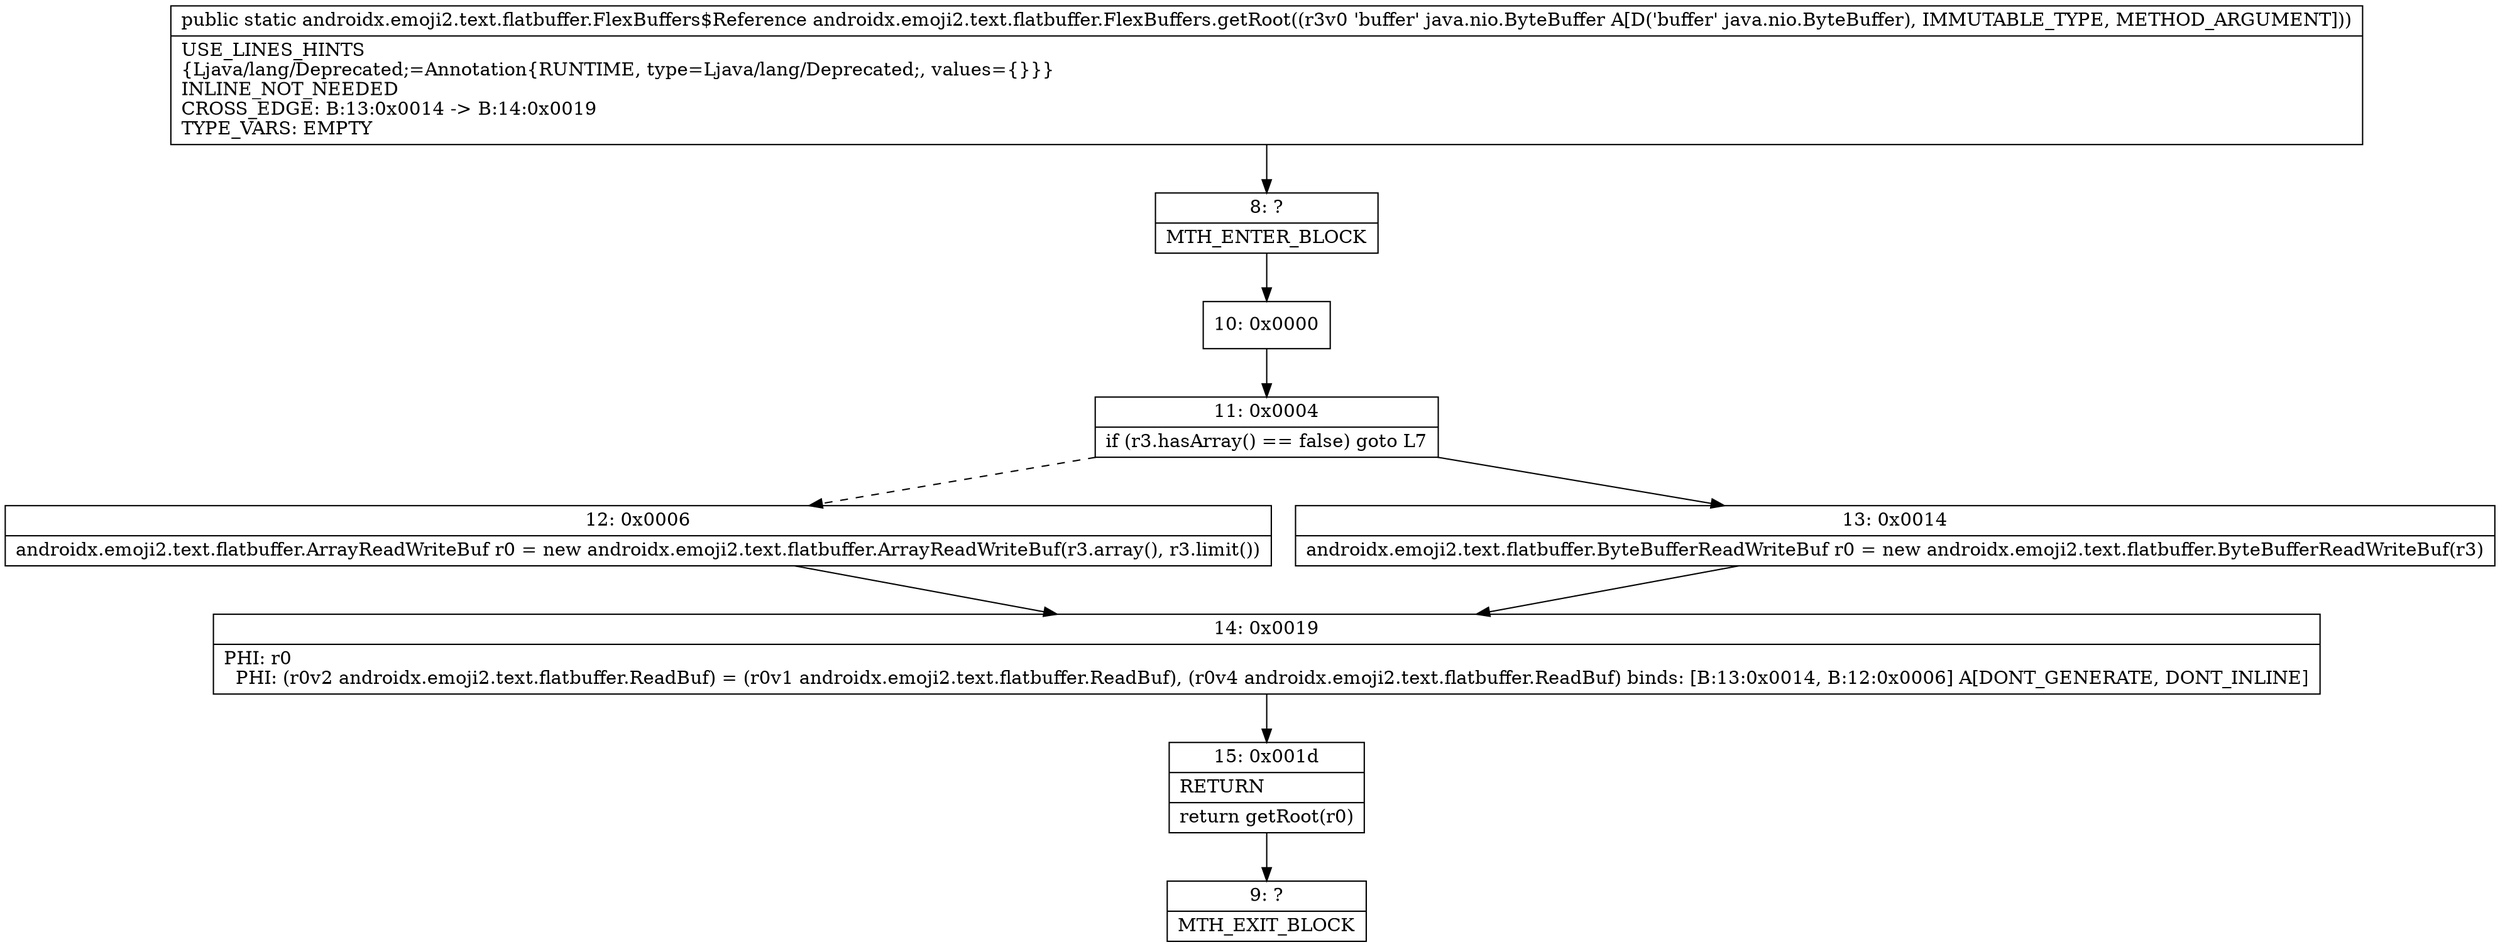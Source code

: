 digraph "CFG forandroidx.emoji2.text.flatbuffer.FlexBuffers.getRoot(Ljava\/nio\/ByteBuffer;)Landroidx\/emoji2\/text\/flatbuffer\/FlexBuffers$Reference;" {
Node_8 [shape=record,label="{8\:\ ?|MTH_ENTER_BLOCK\l}"];
Node_10 [shape=record,label="{10\:\ 0x0000}"];
Node_11 [shape=record,label="{11\:\ 0x0004|if (r3.hasArray() == false) goto L7\l}"];
Node_12 [shape=record,label="{12\:\ 0x0006|androidx.emoji2.text.flatbuffer.ArrayReadWriteBuf r0 = new androidx.emoji2.text.flatbuffer.ArrayReadWriteBuf(r3.array(), r3.limit())\l}"];
Node_14 [shape=record,label="{14\:\ 0x0019|PHI: r0 \l  PHI: (r0v2 androidx.emoji2.text.flatbuffer.ReadBuf) = (r0v1 androidx.emoji2.text.flatbuffer.ReadBuf), (r0v4 androidx.emoji2.text.flatbuffer.ReadBuf) binds: [B:13:0x0014, B:12:0x0006] A[DONT_GENERATE, DONT_INLINE]\l}"];
Node_15 [shape=record,label="{15\:\ 0x001d|RETURN\l|return getRoot(r0)\l}"];
Node_9 [shape=record,label="{9\:\ ?|MTH_EXIT_BLOCK\l}"];
Node_13 [shape=record,label="{13\:\ 0x0014|androidx.emoji2.text.flatbuffer.ByteBufferReadWriteBuf r0 = new androidx.emoji2.text.flatbuffer.ByteBufferReadWriteBuf(r3)\l}"];
MethodNode[shape=record,label="{public static androidx.emoji2.text.flatbuffer.FlexBuffers$Reference androidx.emoji2.text.flatbuffer.FlexBuffers.getRoot((r3v0 'buffer' java.nio.ByteBuffer A[D('buffer' java.nio.ByteBuffer), IMMUTABLE_TYPE, METHOD_ARGUMENT]))  | USE_LINES_HINTS\l\{Ljava\/lang\/Deprecated;=Annotation\{RUNTIME, type=Ljava\/lang\/Deprecated;, values=\{\}\}\}\lINLINE_NOT_NEEDED\lCROSS_EDGE: B:13:0x0014 \-\> B:14:0x0019\lTYPE_VARS: EMPTY\l}"];
MethodNode -> Node_8;Node_8 -> Node_10;
Node_10 -> Node_11;
Node_11 -> Node_12[style=dashed];
Node_11 -> Node_13;
Node_12 -> Node_14;
Node_14 -> Node_15;
Node_15 -> Node_9;
Node_13 -> Node_14;
}

